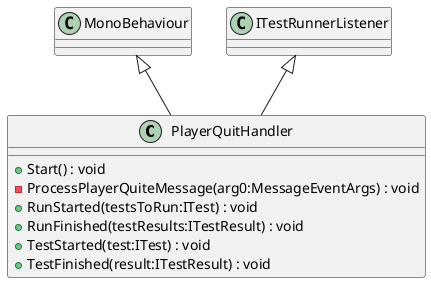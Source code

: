 @startuml
class PlayerQuitHandler {
    + Start() : void
    - ProcessPlayerQuiteMessage(arg0:MessageEventArgs) : void
    + RunStarted(testsToRun:ITest) : void
    + RunFinished(testResults:ITestResult) : void
    + TestStarted(test:ITest) : void
    + TestFinished(result:ITestResult) : void
}
MonoBehaviour <|-- PlayerQuitHandler
ITestRunnerListener <|-- PlayerQuitHandler
@enduml
